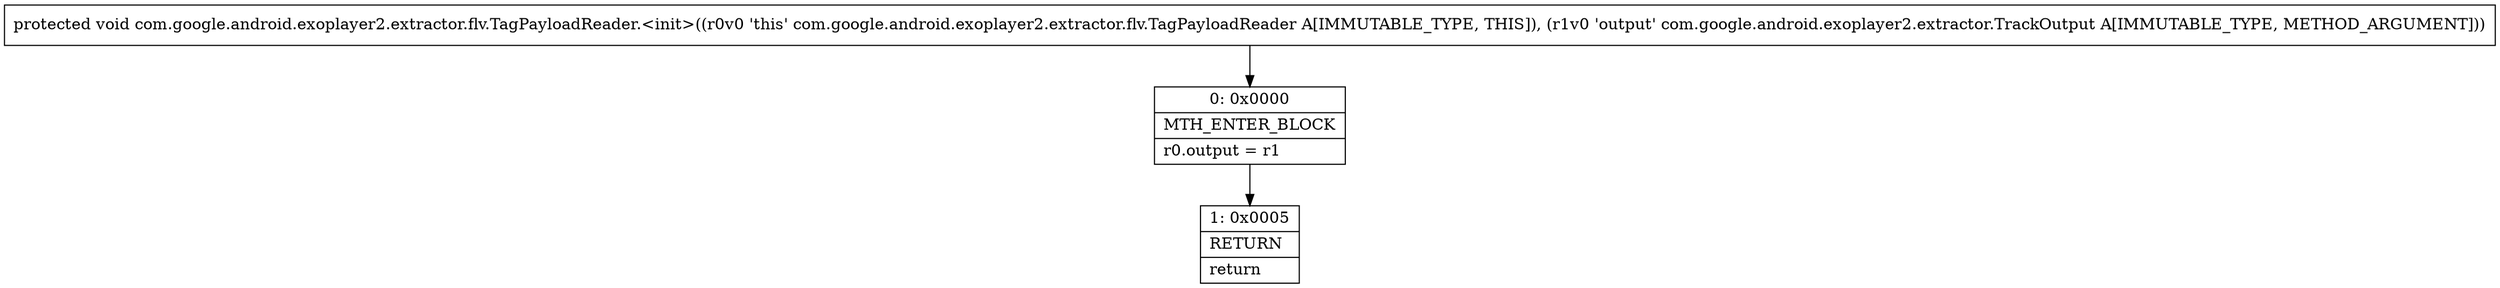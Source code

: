 digraph "CFG forcom.google.android.exoplayer2.extractor.flv.TagPayloadReader.\<init\>(Lcom\/google\/android\/exoplayer2\/extractor\/TrackOutput;)V" {
Node_0 [shape=record,label="{0\:\ 0x0000|MTH_ENTER_BLOCK\l|r0.output = r1\l}"];
Node_1 [shape=record,label="{1\:\ 0x0005|RETURN\l|return\l}"];
MethodNode[shape=record,label="{protected void com.google.android.exoplayer2.extractor.flv.TagPayloadReader.\<init\>((r0v0 'this' com.google.android.exoplayer2.extractor.flv.TagPayloadReader A[IMMUTABLE_TYPE, THIS]), (r1v0 'output' com.google.android.exoplayer2.extractor.TrackOutput A[IMMUTABLE_TYPE, METHOD_ARGUMENT])) }"];
MethodNode -> Node_0;
Node_0 -> Node_1;
}

